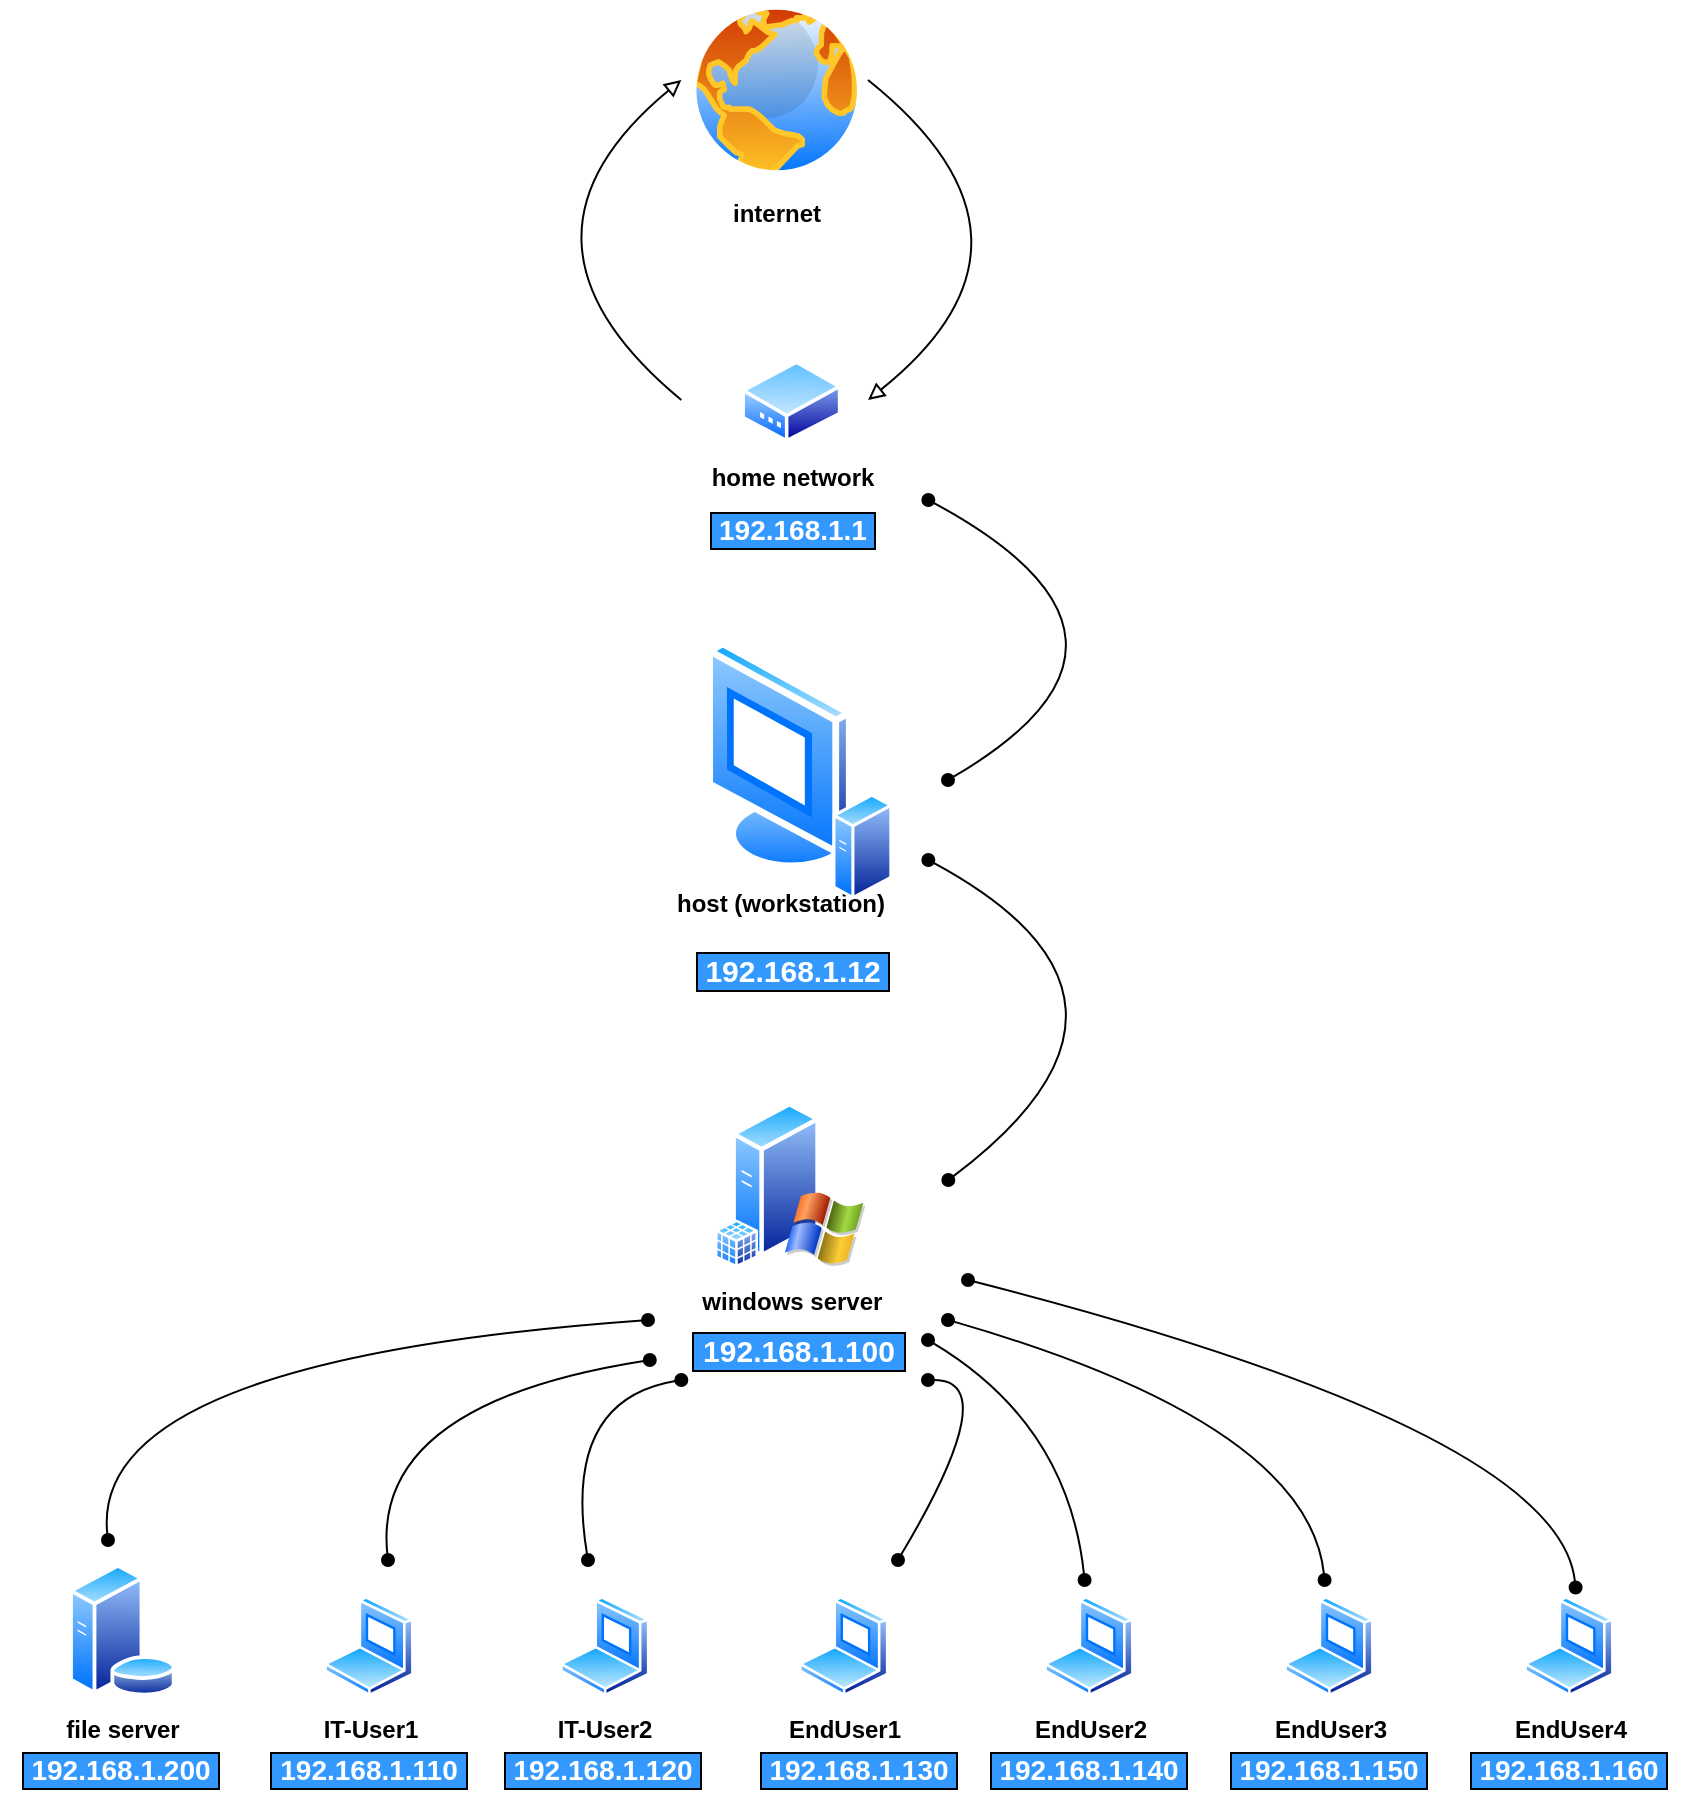 <mxfile version="21.3.8" type="github">
  <diagram name="Page-1" id="RcBy7nSP0-DTnzpYD3Su">
    <mxGraphModel dx="1434" dy="764" grid="1" gridSize="10" guides="1" tooltips="1" connect="1" arrows="1" fold="1" page="1" pageScale="1" pageWidth="850" pageHeight="1100" math="0" shadow="0">
      <root>
        <mxCell id="0" />
        <mxCell id="1" parent="0" />
        <mxCell id="xMmmRE5P2e0C1GfOfxzF-4" value="IT-User1" style="image;aspect=fixed;perimeter=ellipsePerimeter;html=1;align=center;shadow=0;dashed=0;spacingTop=3;image=img/lib/active_directory/laptop_client.svg;fontStyle=1" vertex="1" parent="1">
          <mxGeometry x="168.0" y="838.12" width="45" height="50" as="geometry" />
        </mxCell>
        <mxCell id="xMmmRE5P2e0C1GfOfxzF-5" value="IT-User2" style="image;aspect=fixed;perimeter=ellipsePerimeter;html=1;align=center;shadow=0;dashed=0;spacingTop=3;image=img/lib/active_directory/laptop_client.svg;fontStyle=1" vertex="1" parent="1">
          <mxGeometry x="285.9" y="838.12" width="45" height="50" as="geometry" />
        </mxCell>
        <mxCell id="xMmmRE5P2e0C1GfOfxzF-6" value="EndUser1" style="image;aspect=fixed;perimeter=ellipsePerimeter;html=1;align=center;shadow=0;dashed=0;spacingTop=3;image=img/lib/active_directory/laptop_client.svg;fontStyle=1" vertex="1" parent="1">
          <mxGeometry x="405.4" y="838.12" width="45" height="50" as="geometry" />
        </mxCell>
        <mxCell id="xMmmRE5P2e0C1GfOfxzF-7" value="EndUser2" style="image;aspect=fixed;perimeter=ellipsePerimeter;html=1;align=center;shadow=0;dashed=0;spacingTop=3;image=img/lib/active_directory/laptop_client.svg;fontStyle=1" vertex="1" parent="1">
          <mxGeometry x="528" y="838.12" width="45" height="50" as="geometry" />
        </mxCell>
        <mxCell id="xMmmRE5P2e0C1GfOfxzF-8" value="EndUser3" style="image;aspect=fixed;perimeter=ellipsePerimeter;html=1;align=center;shadow=0;dashed=0;spacingTop=3;image=img/lib/active_directory/laptop_client.svg;fontStyle=1" vertex="1" parent="1">
          <mxGeometry x="648" y="838.12" width="45" height="50" as="geometry" />
        </mxCell>
        <mxCell id="xMmmRE5P2e0C1GfOfxzF-9" value="EndUser4" style="image;aspect=fixed;perimeter=ellipsePerimeter;html=1;align=center;shadow=0;dashed=0;spacingTop=3;image=img/lib/active_directory/laptop_client.svg;fontStyle=1" vertex="1" parent="1">
          <mxGeometry x="768" y="838.12" width="45" height="50" as="geometry" />
        </mxCell>
        <mxCell id="xMmmRE5P2e0C1GfOfxzF-12" value="&lt;b&gt;windows server&amp;nbsp;&amp;nbsp;&lt;/b&gt;" style="image;aspect=fixed;perimeter=ellipsePerimeter;html=1;align=center;shadow=0;dashed=0;spacingTop=3;image=img/lib/active_directory/windows_server_2.svg;" vertex="1" parent="1">
          <mxGeometry x="371.67" y="590" width="67" height="83.75" as="geometry" />
        </mxCell>
        <mxCell id="xMmmRE5P2e0C1GfOfxzF-13" value="" style="image;aspect=fixed;perimeter=ellipsePerimeter;html=1;align=center;shadow=0;dashed=0;spacingTop=3;image=img/lib/active_directory/database_cube.svg;" vertex="1" parent="1">
          <mxGeometry x="363.4" y="649.69" width="21.65" height="24.06" as="geometry" />
        </mxCell>
        <mxCell id="xMmmRE5P2e0C1GfOfxzF-14" value="&lt;span&gt;file server&lt;/span&gt;" style="image;aspect=fixed;perimeter=ellipsePerimeter;html=1;align=center;shadow=0;dashed=0;spacingTop=3;image=img/lib/active_directory/database_server.svg;fontStyle=1" vertex="1" parent="1">
          <mxGeometry x="40" y="821.87" width="54.33" height="66.25" as="geometry" />
        </mxCell>
        <mxCell id="xMmmRE5P2e0C1GfOfxzF-15" value="&lt;b&gt;host (workstation)&lt;/b&gt;" style="image;aspect=fixed;perimeter=ellipsePerimeter;html=1;align=center;shadow=0;dashed=0;spacingTop=3;image=img/lib/active_directory/vista_terminal.svg;" vertex="1" parent="1">
          <mxGeometry x="358.6" y="360" width="74.5" height="114.62" as="geometry" />
        </mxCell>
        <mxCell id="xMmmRE5P2e0C1GfOfxzF-18" value="&lt;b&gt;internet&lt;/b&gt;" style="image;aspect=fixed;perimeter=ellipsePerimeter;html=1;align=center;shadow=0;dashed=0;spacingTop=3;image=img/lib/active_directory/internet_globe.svg;" vertex="1" parent="1">
          <mxGeometry x="349.35" y="40" width="90" height="90" as="geometry" />
        </mxCell>
        <mxCell id="xMmmRE5P2e0C1GfOfxzF-19" value="" style="image;aspect=fixed;perimeter=ellipsePerimeter;html=1;align=center;shadow=0;dashed=0;spacingTop=3;image=img/lib/active_directory/generic_server.svg;" vertex="1" parent="1">
          <mxGeometry x="422.2" y="436.43" width="30" height="53.57" as="geometry" />
        </mxCell>
        <mxCell id="xMmmRE5P2e0C1GfOfxzF-21" value="&lt;b&gt;home network&lt;/b&gt;" style="image;aspect=fixed;perimeter=ellipsePerimeter;html=1;align=center;shadow=0;dashed=0;spacingTop=3;image=img/lib/active_directory/modem.svg;" vertex="1" parent="1">
          <mxGeometry x="376.67" y="220" width="50" height="41.5" as="geometry" />
        </mxCell>
        <mxCell id="xMmmRE5P2e0C1GfOfxzF-30" value="&amp;nbsp;192.168.1.100&amp;nbsp;" style="text;html=1;align=center;verticalAlign=middle;resizable=0;points=[];autosize=1;fontStyle=1;rounded=1;glass=0;shadow=0;labelBackgroundColor=#3399FF;fontColor=#FFFFFF;labelBorderColor=default;fontSize=15;" vertex="1" parent="1">
          <mxGeometry x="340.17" y="700" width="130" height="30" as="geometry" />
        </mxCell>
        <mxCell id="xMmmRE5P2e0C1GfOfxzF-31" value="&amp;nbsp;192.168.1.200&amp;nbsp;" style="text;html=1;align=center;verticalAlign=middle;resizable=0;points=[];autosize=1;fontStyle=1;rounded=1;glass=0;shadow=0;labelBackgroundColor=#3399FF;fontColor=#FFFFFF;labelBorderColor=default;fontSize=14;" vertex="1" parent="1">
          <mxGeometry x="6.23" y="910" width="120" height="30" as="geometry" />
        </mxCell>
        <mxCell id="xMmmRE5P2e0C1GfOfxzF-32" value="&amp;nbsp;192.168.1.110&amp;nbsp;" style="text;html=1;align=center;verticalAlign=middle;resizable=0;points=[];autosize=1;fontStyle=1;rounded=1;glass=0;shadow=0;labelBackgroundColor=#3399FF;fontColor=#FFFFFF;labelBorderColor=default;fontSize=14;" vertex="1" parent="1">
          <mxGeometry x="129.57" y="910" width="120" height="30" as="geometry" />
        </mxCell>
        <mxCell id="xMmmRE5P2e0C1GfOfxzF-33" value="&amp;nbsp;192.168.1.120&amp;nbsp;" style="text;html=1;align=center;verticalAlign=middle;resizable=0;points=[];autosize=1;fontStyle=1;rounded=1;glass=0;shadow=0;labelBackgroundColor=#3399FF;fontColor=#FFFFFF;labelBorderColor=default;fontSize=14;" vertex="1" parent="1">
          <mxGeometry x="247.47" y="910" width="120" height="30" as="geometry" />
        </mxCell>
        <mxCell id="xMmmRE5P2e0C1GfOfxzF-34" value="&amp;nbsp;192.168.1.130&amp;nbsp;" style="text;html=1;align=center;verticalAlign=middle;resizable=0;points=[];autosize=1;fontStyle=1;rounded=1;glass=0;shadow=0;labelBackgroundColor=#3399FF;fontColor=#FFFFFF;labelBorderColor=default;fontSize=14;" vertex="1" parent="1">
          <mxGeometry x="374.77" y="910" width="120" height="30" as="geometry" />
        </mxCell>
        <mxCell id="xMmmRE5P2e0C1GfOfxzF-39" value="&amp;nbsp;192.168.1.140&amp;nbsp;" style="text;html=1;align=center;verticalAlign=middle;resizable=0;points=[];autosize=1;fontStyle=1;rounded=1;glass=0;shadow=0;labelBackgroundColor=#3399FF;fontColor=#FFFFFF;labelBorderColor=default;fontSize=14;" vertex="1" parent="1">
          <mxGeometry x="489.57" y="910" width="120" height="30" as="geometry" />
        </mxCell>
        <mxCell id="xMmmRE5P2e0C1GfOfxzF-40" value="&amp;nbsp;192.168.1.150&amp;nbsp;" style="text;html=1;align=center;verticalAlign=middle;resizable=0;points=[];autosize=1;fontStyle=1;rounded=1;glass=0;shadow=0;labelBackgroundColor=#3399FF;fontColor=#FFFFFF;labelBorderColor=default;fontSize=14;" vertex="1" parent="1">
          <mxGeometry x="609.57" y="910" width="120" height="30" as="geometry" />
        </mxCell>
        <mxCell id="xMmmRE5P2e0C1GfOfxzF-41" value="&amp;nbsp;192.168.1.160&amp;nbsp;" style="text;html=1;align=center;verticalAlign=middle;resizable=0;points=[];autosize=1;fontStyle=1;rounded=1;glass=0;shadow=0;labelBackgroundColor=#3399FF;fontColor=#FFFFFF;labelBorderColor=default;fontSize=14;" vertex="1" parent="1">
          <mxGeometry x="729.57" y="910" width="120" height="30" as="geometry" />
        </mxCell>
        <mxCell id="xMmmRE5P2e0C1GfOfxzF-42" value="&amp;nbsp;192.168.1.12&amp;nbsp;" style="text;html=1;align=center;verticalAlign=middle;resizable=0;points=[];autosize=1;fontStyle=1;rounded=1;glass=0;shadow=0;labelBackgroundColor=#3399FF;fontColor=#FFFFFF;labelBorderColor=default;fontSize=15;" vertex="1" parent="1">
          <mxGeometry x="341.67" y="510" width="120" height="30" as="geometry" />
        </mxCell>
        <mxCell id="xMmmRE5P2e0C1GfOfxzF-43" value="&amp;nbsp;192.168.1.1&amp;nbsp;" style="text;html=1;align=center;verticalAlign=middle;resizable=0;points=[];autosize=1;fontStyle=1;rounded=1;glass=0;shadow=0;labelBackgroundColor=#3399FF;fontColor=#FFFFFF;labelBorderColor=default;fontSize=14;" vertex="1" parent="1">
          <mxGeometry x="346.67" y="290" width="110" height="30" as="geometry" />
        </mxCell>
        <mxCell id="xMmmRE5P2e0C1GfOfxzF-44" value="" style="curved=1;endArrow=oval;html=1;rounded=0;endFill=1;startArrow=oval;startFill=1;" edge="1" parent="1">
          <mxGeometry width="50" height="50" relative="1" as="geometry">
            <mxPoint x="60" y="810" as="sourcePoint" />
            <mxPoint x="330" y="700" as="targetPoint" />
            <Array as="points">
              <mxPoint x="50" y="720" />
            </Array>
          </mxGeometry>
        </mxCell>
        <mxCell id="xMmmRE5P2e0C1GfOfxzF-46" value="" style="curved=1;endArrow=oval;html=1;rounded=0;endFill=1;startArrow=oval;startFill=1;" edge="1" parent="1">
          <mxGeometry width="50" height="50" relative="1" as="geometry">
            <mxPoint x="200" y="820" as="sourcePoint" />
            <mxPoint x="330.9" y="720" as="targetPoint" />
            <Array as="points">
              <mxPoint x="191.7" y="741.87" />
            </Array>
          </mxGeometry>
        </mxCell>
        <mxCell id="xMmmRE5P2e0C1GfOfxzF-47" value="" style="curved=1;endArrow=oval;html=1;rounded=0;endFill=1;startArrow=oval;startFill=1;" edge="1" parent="1">
          <mxGeometry width="50" height="50" relative="1" as="geometry">
            <mxPoint x="300" y="820" as="sourcePoint" />
            <mxPoint x="346.67" y="730" as="targetPoint" />
            <Array as="points">
              <mxPoint x="286.82" y="739.99" />
            </Array>
          </mxGeometry>
        </mxCell>
        <mxCell id="xMmmRE5P2e0C1GfOfxzF-48" value="" style="curved=1;endArrow=oval;html=1;rounded=0;endFill=1;startArrow=oval;startFill=1;" edge="1" parent="1">
          <mxGeometry width="50" height="50" relative="1" as="geometry">
            <mxPoint x="455" y="820" as="sourcePoint" />
            <mxPoint x="470" y="730" as="targetPoint" />
            <Array as="points">
              <mxPoint x="508.55" y="730" />
            </Array>
          </mxGeometry>
        </mxCell>
        <mxCell id="xMmmRE5P2e0C1GfOfxzF-49" value="" style="curved=1;endArrow=oval;html=1;rounded=0;startArrow=oval;startFill=1;endFill=1;" edge="1" parent="1">
          <mxGeometry width="50" height="50" relative="1" as="geometry">
            <mxPoint x="548.3" y="830" as="sourcePoint" />
            <mxPoint x="470" y="710" as="targetPoint" />
            <Array as="points">
              <mxPoint x="540" y="751.87" />
            </Array>
          </mxGeometry>
        </mxCell>
        <mxCell id="xMmmRE5P2e0C1GfOfxzF-50" value="" style="curved=1;endArrow=oval;html=1;rounded=0;endFill=1;startArrow=oval;startFill=1;" edge="1" parent="1">
          <mxGeometry width="50" height="50" relative="1" as="geometry">
            <mxPoint x="668.3" y="830" as="sourcePoint" />
            <mxPoint x="480" y="700" as="targetPoint" />
            <Array as="points">
              <mxPoint x="660" y="751.87" />
            </Array>
          </mxGeometry>
        </mxCell>
        <mxCell id="xMmmRE5P2e0C1GfOfxzF-51" value="" style="curved=1;endArrow=oval;html=1;rounded=0;startArrow=oval;startFill=1;endFill=1;" edge="1" parent="1">
          <mxGeometry width="50" height="50" relative="1" as="geometry">
            <mxPoint x="793.8" y="833.75" as="sourcePoint" />
            <mxPoint x="490" y="680" as="targetPoint" />
            <Array as="points">
              <mxPoint x="785.5" y="755.62" />
            </Array>
          </mxGeometry>
        </mxCell>
        <mxCell id="xMmmRE5P2e0C1GfOfxzF-52" value="" style="curved=1;endArrow=oval;html=1;rounded=0;startArrow=oval;startFill=1;endFill=1;" edge="1" parent="1">
          <mxGeometry width="50" height="50" relative="1" as="geometry">
            <mxPoint x="480.17" y="630" as="sourcePoint" />
            <mxPoint x="470.17" y="470" as="targetPoint" />
            <Array as="points">
              <mxPoint x="600" y="540" />
            </Array>
          </mxGeometry>
        </mxCell>
        <mxCell id="xMmmRE5P2e0C1GfOfxzF-53" value="" style="curved=1;endArrow=oval;html=1;rounded=0;startArrow=oval;startFill=1;endFill=1;" edge="1" parent="1">
          <mxGeometry width="50" height="50" relative="1" as="geometry">
            <mxPoint x="480" y="430" as="sourcePoint" />
            <mxPoint x="470.17" y="290" as="targetPoint" />
            <Array as="points">
              <mxPoint x="600" y="360" />
            </Array>
          </mxGeometry>
        </mxCell>
        <mxCell id="xMmmRE5P2e0C1GfOfxzF-58" value="" style="curved=1;endArrow=none;html=1;rounded=0;startArrow=block;startFill=0;endFill=0;" edge="1" parent="1">
          <mxGeometry width="50" height="50" relative="1" as="geometry">
            <mxPoint x="440" y="240" as="sourcePoint" />
            <mxPoint x="440" y="80" as="targetPoint" />
            <Array as="points">
              <mxPoint x="540" y="160" />
            </Array>
          </mxGeometry>
        </mxCell>
        <mxCell id="xMmmRE5P2e0C1GfOfxzF-59" value="" style="curved=1;endArrow=block;html=1;rounded=0;startArrow=none;startFill=0;endFill=0;" edge="1" parent="1">
          <mxGeometry width="50" height="50" relative="1" as="geometry">
            <mxPoint x="346.67" y="240" as="sourcePoint" />
            <mxPoint x="346.67" y="80" as="targetPoint" />
            <Array as="points">
              <mxPoint x="250" y="160" />
            </Array>
          </mxGeometry>
        </mxCell>
      </root>
    </mxGraphModel>
  </diagram>
</mxfile>
